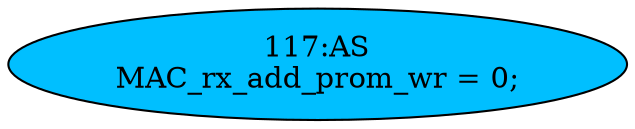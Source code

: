 strict digraph "" {
	node [label="\N"];
	"117:AS"	 [ast="<pyverilog.vparser.ast.Assign object at 0x7fdff6ff36d0>",
		def_var="['MAC_rx_add_prom_wr']",
		fillcolor=deepskyblue,
		label="117:AS
MAC_rx_add_prom_wr = 0;",
		statements="[]",
		style=filled,
		typ=Assign,
		use_var="[]"];
}
